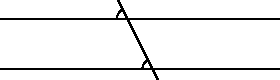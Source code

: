 settings.tex="pdflatex";

texpreamble("\usepackage{amsmath}
\usepackage{amsthm,amssymb}
\usepackage{mathpazo}
\usepackage[svgnames]{xcolor}
");
import graph;

size(140);

draw((-5.5,1)--(5.5,1));
draw((-5.5,-1)--(5.5,-1));

pair A=(-0.5,1);
pair B=-A;
draw(A+0.35(A-B)--B+0.2(B-A));

draw(arc(A,0.41,180*angle(A-B)/pi,180));
draw(arc(B,0.41,180*angle(A-B)/pi,180));




